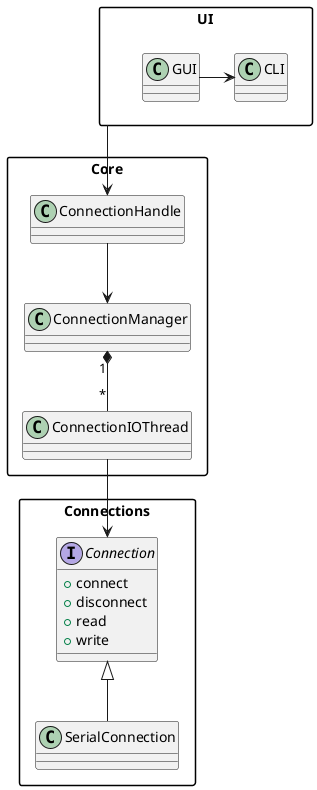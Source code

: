 @startuml ArchLevel2

allowmixing

skinparam packageStyle rectangle
skinparam packageBackgroundColor White

package UI {
    class CLI
    class GUI
    GUI -> CLI
}

package Core {
    class ConnectionHandle
    class ConnectionIOThread
    class ConnectionManager
    ConnectionHandle --> ConnectionManager
    ConnectionManager "1" *-- "*" ConnectionIOThread
}

package Connections {
    interface Connection {
        + connect
        + disconnect
        + read
        + write
    }
    class SerialConnection {
    }
    Connection <|-- SerialConnection
}

UI --> ConnectionHandle
ConnectionIOThread --> Connection

@enduml
